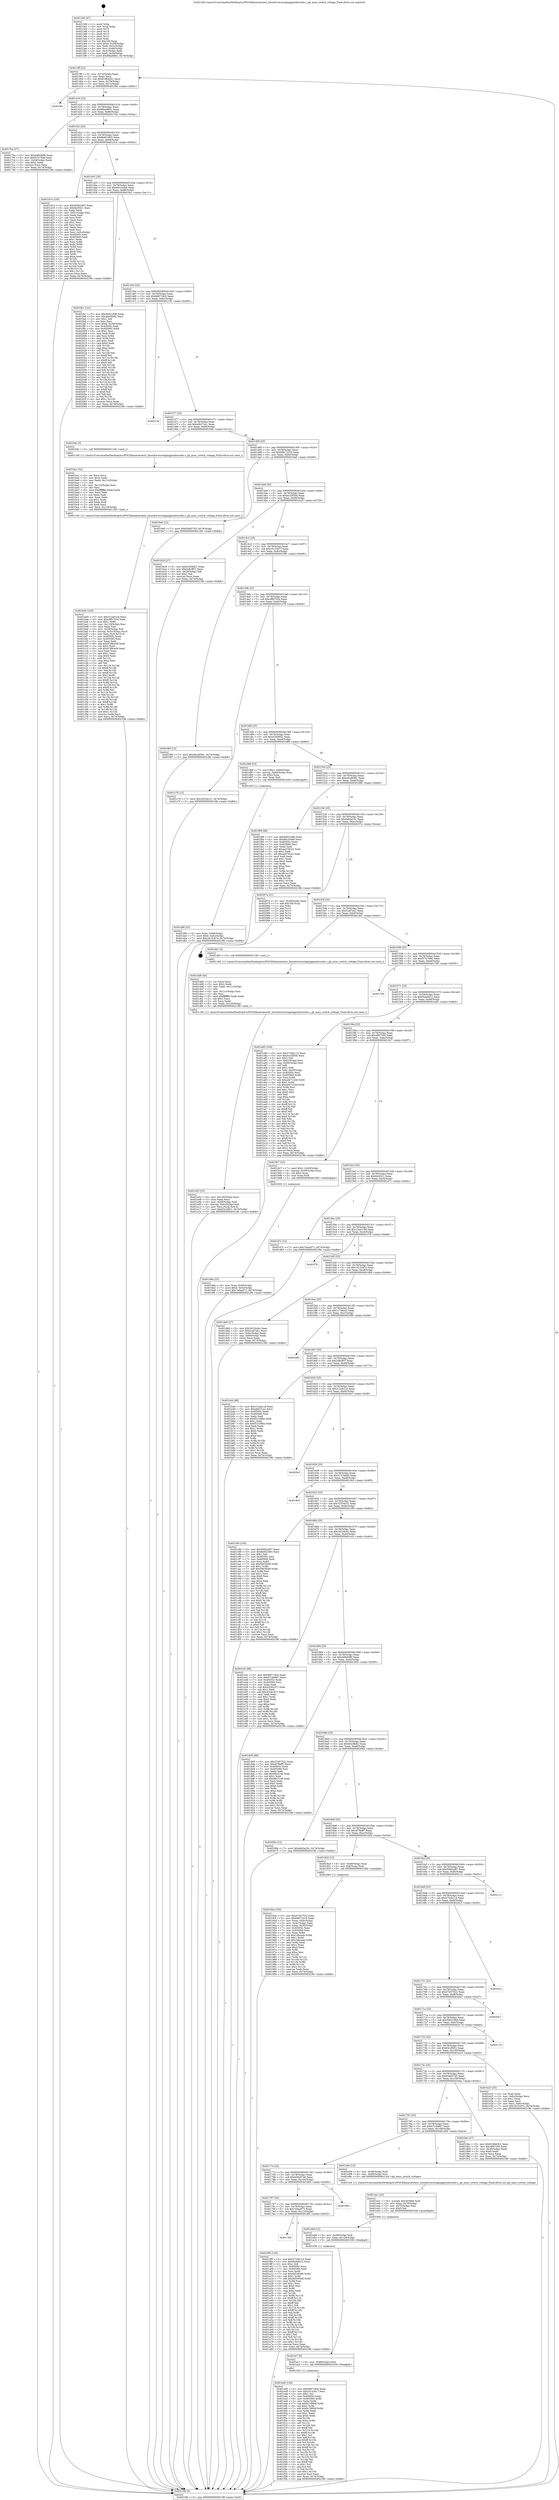 digraph "0x4013d0" {
  label = "0x4013d0 (/mnt/c/Users/mathe/Desktop/tcc/POCII/binaries/extr_linuxdriversstaginggreybussdio.c_gb_mmc_switch_voltage_Final-ollvm.out::main(0))"
  labelloc = "t"
  node[shape=record]

  Entry [label="",width=0.3,height=0.3,shape=circle,fillcolor=black,style=filled]
  "0x4013ff" [label="{
     0x4013ff [23]\l
     | [instrs]\l
     &nbsp;&nbsp;0x4013ff \<+3\>: mov -0x74(%rbp),%eax\l
     &nbsp;&nbsp;0x401402 \<+2\>: mov %eax,%ecx\l
     &nbsp;&nbsp;0x401404 \<+6\>: sub $0x8186d361,%ecx\l
     &nbsp;&nbsp;0x40140a \<+3\>: mov %eax,-0x78(%rbp)\l
     &nbsp;&nbsp;0x40140d \<+3\>: mov %ecx,-0x7c(%rbp)\l
     &nbsp;&nbsp;0x401410 \<+6\>: je 0000000000401f6c \<main+0xb9c\>\l
  }"]
  "0x401f6c" [label="{
     0x401f6c\l
  }", style=dashed]
  "0x401416" [label="{
     0x401416 [22]\l
     | [instrs]\l
     &nbsp;&nbsp;0x401416 \<+5\>: jmp 000000000040141b \<main+0x4b\>\l
     &nbsp;&nbsp;0x40141b \<+3\>: mov -0x78(%rbp),%eax\l
     &nbsp;&nbsp;0x40141e \<+5\>: sub $0x88aa9841,%eax\l
     &nbsp;&nbsp;0x401423 \<+3\>: mov %eax,-0x80(%rbp)\l
     &nbsp;&nbsp;0x401426 \<+6\>: je 00000000004017ba \<main+0x3ea\>\l
  }"]
  Exit [label="",width=0.3,height=0.3,shape=circle,fillcolor=black,style=filled,peripheries=2]
  "0x4017ba" [label="{
     0x4017ba [27]\l
     | [instrs]\l
     &nbsp;&nbsp;0x4017ba \<+5\>: mov $0x448e0dfb,%eax\l
     &nbsp;&nbsp;0x4017bf \<+5\>: mov $0xf37e7646,%ecx\l
     &nbsp;&nbsp;0x4017c4 \<+3\>: mov -0x34(%rbp),%edx\l
     &nbsp;&nbsp;0x4017c7 \<+3\>: cmp $0x2,%edx\l
     &nbsp;&nbsp;0x4017ca \<+3\>: cmovne %ecx,%eax\l
     &nbsp;&nbsp;0x4017cd \<+3\>: mov %eax,-0x74(%rbp)\l
     &nbsp;&nbsp;0x4017d0 \<+5\>: jmp 000000000040218b \<main+0xdbb\>\l
  }"]
  "0x40142c" [label="{
     0x40142c [25]\l
     | [instrs]\l
     &nbsp;&nbsp;0x40142c \<+5\>: jmp 0000000000401431 \<main+0x61\>\l
     &nbsp;&nbsp;0x401431 \<+3\>: mov -0x78(%rbp),%eax\l
     &nbsp;&nbsp;0x401434 \<+5\>: sub $0x8b651803,%eax\l
     &nbsp;&nbsp;0x401439 \<+6\>: mov %eax,-0x84(%rbp)\l
     &nbsp;&nbsp;0x40143f \<+6\>: je 0000000000401d14 \<main+0x944\>\l
  }"]
  "0x40218b" [label="{
     0x40218b [5]\l
     | [instrs]\l
     &nbsp;&nbsp;0x40218b \<+5\>: jmp 00000000004013ff \<main+0x2f\>\l
  }"]
  "0x4013d0" [label="{
     0x4013d0 [47]\l
     | [instrs]\l
     &nbsp;&nbsp;0x4013d0 \<+1\>: push %rbp\l
     &nbsp;&nbsp;0x4013d1 \<+3\>: mov %rsp,%rbp\l
     &nbsp;&nbsp;0x4013d4 \<+2\>: push %r15\l
     &nbsp;&nbsp;0x4013d6 \<+2\>: push %r14\l
     &nbsp;&nbsp;0x4013d8 \<+2\>: push %r13\l
     &nbsp;&nbsp;0x4013da \<+2\>: push %r12\l
     &nbsp;&nbsp;0x4013dc \<+1\>: push %rbx\l
     &nbsp;&nbsp;0x4013dd \<+7\>: sub $0x108,%rsp\l
     &nbsp;&nbsp;0x4013e4 \<+7\>: movl $0x0,-0x38(%rbp)\l
     &nbsp;&nbsp;0x4013eb \<+3\>: mov %edi,-0x3c(%rbp)\l
     &nbsp;&nbsp;0x4013ee \<+4\>: mov %rsi,-0x48(%rbp)\l
     &nbsp;&nbsp;0x4013f2 \<+3\>: mov -0x3c(%rbp),%edi\l
     &nbsp;&nbsp;0x4013f5 \<+3\>: mov %edi,-0x34(%rbp)\l
     &nbsp;&nbsp;0x4013f8 \<+7\>: movl $0x88aa9841,-0x74(%rbp)\l
  }"]
  "0x401ed0" [label="{
     0x401ed0 [144]\l
     | [instrs]\l
     &nbsp;&nbsp;0x401ed0 \<+5\>: mov $0x9d9718c0,%eax\l
     &nbsp;&nbsp;0x401ed5 \<+5\>: mov $0xc0133417,%esi\l
     &nbsp;&nbsp;0x401eda \<+2\>: mov $0x1,%cl\l
     &nbsp;&nbsp;0x401edc \<+7\>: mov 0x40505c,%edx\l
     &nbsp;&nbsp;0x401ee3 \<+8\>: mov 0x405060,%r8d\l
     &nbsp;&nbsp;0x401eeb \<+3\>: mov %edx,%r9d\l
     &nbsp;&nbsp;0x401eee \<+7\>: sub $0x6c78f64f,%r9d\l
     &nbsp;&nbsp;0x401ef5 \<+4\>: sub $0x1,%r9d\l
     &nbsp;&nbsp;0x401ef9 \<+7\>: add $0x6c78f64f,%r9d\l
     &nbsp;&nbsp;0x401f00 \<+4\>: imul %r9d,%edx\l
     &nbsp;&nbsp;0x401f04 \<+3\>: and $0x1,%edx\l
     &nbsp;&nbsp;0x401f07 \<+3\>: cmp $0x0,%edx\l
     &nbsp;&nbsp;0x401f0a \<+4\>: sete %r10b\l
     &nbsp;&nbsp;0x401f0e \<+4\>: cmp $0xa,%r8d\l
     &nbsp;&nbsp;0x401f12 \<+4\>: setl %r11b\l
     &nbsp;&nbsp;0x401f16 \<+3\>: mov %r10b,%bl\l
     &nbsp;&nbsp;0x401f19 \<+3\>: xor $0xff,%bl\l
     &nbsp;&nbsp;0x401f1c \<+3\>: mov %r11b,%r14b\l
     &nbsp;&nbsp;0x401f1f \<+4\>: xor $0xff,%r14b\l
     &nbsp;&nbsp;0x401f23 \<+3\>: xor $0x1,%cl\l
     &nbsp;&nbsp;0x401f26 \<+3\>: mov %bl,%r15b\l
     &nbsp;&nbsp;0x401f29 \<+4\>: and $0xff,%r15b\l
     &nbsp;&nbsp;0x401f2d \<+3\>: and %cl,%r10b\l
     &nbsp;&nbsp;0x401f30 \<+3\>: mov %r14b,%r12b\l
     &nbsp;&nbsp;0x401f33 \<+4\>: and $0xff,%r12b\l
     &nbsp;&nbsp;0x401f37 \<+3\>: and %cl,%r11b\l
     &nbsp;&nbsp;0x401f3a \<+3\>: or %r10b,%r15b\l
     &nbsp;&nbsp;0x401f3d \<+3\>: or %r11b,%r12b\l
     &nbsp;&nbsp;0x401f40 \<+3\>: xor %r12b,%r15b\l
     &nbsp;&nbsp;0x401f43 \<+3\>: or %r14b,%bl\l
     &nbsp;&nbsp;0x401f46 \<+3\>: xor $0xff,%bl\l
     &nbsp;&nbsp;0x401f49 \<+3\>: or $0x1,%cl\l
     &nbsp;&nbsp;0x401f4c \<+2\>: and %cl,%bl\l
     &nbsp;&nbsp;0x401f4e \<+3\>: or %bl,%r15b\l
     &nbsp;&nbsp;0x401f51 \<+4\>: test $0x1,%r15b\l
     &nbsp;&nbsp;0x401f55 \<+3\>: cmovne %esi,%eax\l
     &nbsp;&nbsp;0x401f58 \<+3\>: mov %eax,-0x74(%rbp)\l
     &nbsp;&nbsp;0x401f5b \<+5\>: jmp 000000000040218b \<main+0xdbb\>\l
  }"]
  "0x401d14" [label="{
     0x401d14 [104]\l
     | [instrs]\l
     &nbsp;&nbsp;0x401d14 \<+5\>: mov $0x500b2d97,%eax\l
     &nbsp;&nbsp;0x401d19 \<+5\>: mov $0xfdc9321,%ecx\l
     &nbsp;&nbsp;0x401d1e \<+2\>: xor %edx,%edx\l
     &nbsp;&nbsp;0x401d20 \<+3\>: mov -0x5c(%rbp),%esi\l
     &nbsp;&nbsp;0x401d23 \<+2\>: mov %edx,%edi\l
     &nbsp;&nbsp;0x401d25 \<+2\>: sub %esi,%edi\l
     &nbsp;&nbsp;0x401d27 \<+2\>: mov %edx,%esi\l
     &nbsp;&nbsp;0x401d29 \<+3\>: sub $0x1,%esi\l
     &nbsp;&nbsp;0x401d2c \<+2\>: add %esi,%edi\l
     &nbsp;&nbsp;0x401d2e \<+2\>: mov %edx,%esi\l
     &nbsp;&nbsp;0x401d30 \<+2\>: sub %edi,%esi\l
     &nbsp;&nbsp;0x401d32 \<+3\>: mov %esi,-0x5c(%rbp)\l
     &nbsp;&nbsp;0x401d35 \<+7\>: mov 0x40505c,%esi\l
     &nbsp;&nbsp;0x401d3c \<+7\>: mov 0x405060,%edi\l
     &nbsp;&nbsp;0x401d43 \<+3\>: sub $0x1,%edx\l
     &nbsp;&nbsp;0x401d46 \<+3\>: mov %esi,%r8d\l
     &nbsp;&nbsp;0x401d49 \<+3\>: add %edx,%r8d\l
     &nbsp;&nbsp;0x401d4c \<+4\>: imul %r8d,%esi\l
     &nbsp;&nbsp;0x401d50 \<+3\>: and $0x1,%esi\l
     &nbsp;&nbsp;0x401d53 \<+3\>: cmp $0x0,%esi\l
     &nbsp;&nbsp;0x401d56 \<+4\>: sete %r9b\l
     &nbsp;&nbsp;0x401d5a \<+3\>: cmp $0xa,%edi\l
     &nbsp;&nbsp;0x401d5d \<+4\>: setl %r10b\l
     &nbsp;&nbsp;0x401d61 \<+3\>: mov %r9b,%r11b\l
     &nbsp;&nbsp;0x401d64 \<+3\>: and %r10b,%r11b\l
     &nbsp;&nbsp;0x401d67 \<+3\>: xor %r10b,%r9b\l
     &nbsp;&nbsp;0x401d6a \<+3\>: or %r9b,%r11b\l
     &nbsp;&nbsp;0x401d6d \<+4\>: test $0x1,%r11b\l
     &nbsp;&nbsp;0x401d71 \<+3\>: cmovne %ecx,%eax\l
     &nbsp;&nbsp;0x401d74 \<+3\>: mov %eax,-0x74(%rbp)\l
     &nbsp;&nbsp;0x401d77 \<+5\>: jmp 000000000040218b \<main+0xdbb\>\l
  }"]
  "0x401445" [label="{
     0x401445 [25]\l
     | [instrs]\l
     &nbsp;&nbsp;0x401445 \<+5\>: jmp 000000000040144a \<main+0x7a\>\l
     &nbsp;&nbsp;0x40144a \<+3\>: mov -0x78(%rbp),%eax\l
     &nbsp;&nbsp;0x40144d \<+5\>: sub $0x90c164e6,%eax\l
     &nbsp;&nbsp;0x401452 \<+6\>: mov %eax,-0x88(%rbp)\l
     &nbsp;&nbsp;0x401458 \<+6\>: je 0000000000401fe1 \<main+0xc11\>\l
  }"]
  "0x401ec7" [label="{
     0x401ec7 [9]\l
     | [instrs]\l
     &nbsp;&nbsp;0x401ec7 \<+4\>: mov -0x68(%rbp),%rdi\l
     &nbsp;&nbsp;0x401ecb \<+5\>: call 0000000000401030 \<free@plt\>\l
     | [calls]\l
     &nbsp;&nbsp;0x401030 \{1\} (unknown)\l
  }"]
  "0x401fe1" [label="{
     0x401fe1 [141]\l
     | [instrs]\l
     &nbsp;&nbsp;0x401fe1 \<+5\>: mov $0x5b6218bb,%eax\l
     &nbsp;&nbsp;0x401fe6 \<+5\>: mov $0x46a3fb82,%ecx\l
     &nbsp;&nbsp;0x401feb \<+2\>: mov $0x1,%dl\l
     &nbsp;&nbsp;0x401fed \<+2\>: xor %esi,%esi\l
     &nbsp;&nbsp;0x401fef \<+7\>: movl $0x0,-0x38(%rbp)\l
     &nbsp;&nbsp;0x401ff6 \<+7\>: mov 0x40505c,%edi\l
     &nbsp;&nbsp;0x401ffd \<+8\>: mov 0x405060,%r8d\l
     &nbsp;&nbsp;0x402005 \<+3\>: sub $0x1,%esi\l
     &nbsp;&nbsp;0x402008 \<+3\>: mov %edi,%r9d\l
     &nbsp;&nbsp;0x40200b \<+3\>: add %esi,%r9d\l
     &nbsp;&nbsp;0x40200e \<+4\>: imul %r9d,%edi\l
     &nbsp;&nbsp;0x402012 \<+3\>: and $0x1,%edi\l
     &nbsp;&nbsp;0x402015 \<+3\>: cmp $0x0,%edi\l
     &nbsp;&nbsp;0x402018 \<+4\>: sete %r10b\l
     &nbsp;&nbsp;0x40201c \<+4\>: cmp $0xa,%r8d\l
     &nbsp;&nbsp;0x402020 \<+4\>: setl %r11b\l
     &nbsp;&nbsp;0x402024 \<+3\>: mov %r10b,%bl\l
     &nbsp;&nbsp;0x402027 \<+3\>: xor $0xff,%bl\l
     &nbsp;&nbsp;0x40202a \<+3\>: mov %r11b,%r14b\l
     &nbsp;&nbsp;0x40202d \<+4\>: xor $0xff,%r14b\l
     &nbsp;&nbsp;0x402031 \<+3\>: xor $0x0,%dl\l
     &nbsp;&nbsp;0x402034 \<+3\>: mov %bl,%r15b\l
     &nbsp;&nbsp;0x402037 \<+4\>: and $0x0,%r15b\l
     &nbsp;&nbsp;0x40203b \<+3\>: and %dl,%r10b\l
     &nbsp;&nbsp;0x40203e \<+3\>: mov %r14b,%r12b\l
     &nbsp;&nbsp;0x402041 \<+4\>: and $0x0,%r12b\l
     &nbsp;&nbsp;0x402045 \<+3\>: and %dl,%r11b\l
     &nbsp;&nbsp;0x402048 \<+3\>: or %r10b,%r15b\l
     &nbsp;&nbsp;0x40204b \<+3\>: or %r11b,%r12b\l
     &nbsp;&nbsp;0x40204e \<+3\>: xor %r12b,%r15b\l
     &nbsp;&nbsp;0x402051 \<+3\>: or %r14b,%bl\l
     &nbsp;&nbsp;0x402054 \<+3\>: xor $0xff,%bl\l
     &nbsp;&nbsp;0x402057 \<+3\>: or $0x0,%dl\l
     &nbsp;&nbsp;0x40205a \<+2\>: and %dl,%bl\l
     &nbsp;&nbsp;0x40205c \<+3\>: or %bl,%r15b\l
     &nbsp;&nbsp;0x40205f \<+4\>: test $0x1,%r15b\l
     &nbsp;&nbsp;0x402063 \<+3\>: cmovne %ecx,%eax\l
     &nbsp;&nbsp;0x402066 \<+3\>: mov %eax,-0x74(%rbp)\l
     &nbsp;&nbsp;0x402069 \<+5\>: jmp 000000000040218b \<main+0xdbb\>\l
  }"]
  "0x40145e" [label="{
     0x40145e [25]\l
     | [instrs]\l
     &nbsp;&nbsp;0x40145e \<+5\>: jmp 0000000000401463 \<main+0x93\>\l
     &nbsp;&nbsp;0x401463 \<+3\>: mov -0x78(%rbp),%eax\l
     &nbsp;&nbsp;0x401466 \<+5\>: sub $0x9d9718c0,%eax\l
     &nbsp;&nbsp;0x40146b \<+6\>: mov %eax,-0x8c(%rbp)\l
     &nbsp;&nbsp;0x401471 \<+6\>: je 0000000000402135 \<main+0xd65\>\l
  }"]
  "0x401eb8" [label="{
     0x401eb8 [15]\l
     | [instrs]\l
     &nbsp;&nbsp;0x401eb8 \<+4\>: mov -0x58(%rbp),%rdi\l
     &nbsp;&nbsp;0x401ebc \<+6\>: mov %eax,-0x124(%rbp)\l
     &nbsp;&nbsp;0x401ec2 \<+5\>: call 0000000000401030 \<free@plt\>\l
     | [calls]\l
     &nbsp;&nbsp;0x401030 \{1\} (unknown)\l
  }"]
  "0x402135" [label="{
     0x402135\l
  }", style=dashed]
  "0x401477" [label="{
     0x401477 [25]\l
     | [instrs]\l
     &nbsp;&nbsp;0x401477 \<+5\>: jmp 000000000040147c \<main+0xac\>\l
     &nbsp;&nbsp;0x40147c \<+3\>: mov -0x78(%rbp),%eax\l
     &nbsp;&nbsp;0x40147f \<+5\>: sub $0xa6b37ca1,%eax\l
     &nbsp;&nbsp;0x401484 \<+6\>: mov %eax,-0x90(%rbp)\l
     &nbsp;&nbsp;0x40148a \<+6\>: je 0000000000401b9c \<main+0x7cc\>\l
  }"]
  "0x401ea1" [label="{
     0x401ea1 [23]\l
     | [instrs]\l
     &nbsp;&nbsp;0x401ea1 \<+10\>: movabs $0x4030b6,%rdi\l
     &nbsp;&nbsp;0x401eab \<+3\>: mov %eax,-0x70(%rbp)\l
     &nbsp;&nbsp;0x401eae \<+3\>: mov -0x70(%rbp),%esi\l
     &nbsp;&nbsp;0x401eb1 \<+2\>: mov $0x0,%al\l
     &nbsp;&nbsp;0x401eb3 \<+5\>: call 0000000000401040 \<printf@plt\>\l
     | [calls]\l
     &nbsp;&nbsp;0x401040 \{1\} (unknown)\l
  }"]
  "0x401b9c" [label="{
     0x401b9c [5]\l
     | [instrs]\l
     &nbsp;&nbsp;0x401b9c \<+5\>: call 0000000000401160 \<next_i\>\l
     | [calls]\l
     &nbsp;&nbsp;0x401160 \{1\} (/mnt/c/Users/mathe/Desktop/tcc/POCII/binaries/extr_linuxdriversstaginggreybussdio.c_gb_mmc_switch_voltage_Final-ollvm.out::next_i)\l
  }"]
  "0x401490" [label="{
     0x401490 [25]\l
     | [instrs]\l
     &nbsp;&nbsp;0x401490 \<+5\>: jmp 0000000000401495 \<main+0xc5\>\l
     &nbsp;&nbsp;0x401495 \<+3\>: mov -0x78(%rbp),%eax\l
     &nbsp;&nbsp;0x401498 \<+5\>: sub $0xb8b72219,%eax\l
     &nbsp;&nbsp;0x40149d \<+6\>: mov %eax,-0x94(%rbp)\l
     &nbsp;&nbsp;0x4014a3 \<+6\>: je 00000000004019a0 \<main+0x5d0\>\l
  }"]
  "0x401e02" [label="{
     0x401e02 [33]\l
     | [instrs]\l
     &nbsp;&nbsp;0x401e02 \<+6\>: mov -0x120(%rbp),%ecx\l
     &nbsp;&nbsp;0x401e08 \<+3\>: imul %eax,%ecx\l
     &nbsp;&nbsp;0x401e0b \<+4\>: mov -0x68(%rbp),%rdi\l
     &nbsp;&nbsp;0x401e0f \<+4\>: movslq -0x6c(%rbp),%r8\l
     &nbsp;&nbsp;0x401e13 \<+4\>: mov %ecx,(%rdi,%r8,4)\l
     &nbsp;&nbsp;0x401e17 \<+7\>: movl $0x63c2fd51,-0x74(%rbp)\l
     &nbsp;&nbsp;0x401e1e \<+5\>: jmp 000000000040218b \<main+0xdbb\>\l
  }"]
  "0x4019a0" [label="{
     0x4019a0 [12]\l
     | [instrs]\l
     &nbsp;&nbsp;0x4019a0 \<+7\>: movl $0x65a657d3,-0x74(%rbp)\l
     &nbsp;&nbsp;0x4019a7 \<+5\>: jmp 000000000040218b \<main+0xdbb\>\l
  }"]
  "0x4014a9" [label="{
     0x4014a9 [25]\l
     | [instrs]\l
     &nbsp;&nbsp;0x4014a9 \<+5\>: jmp 00000000004014ae \<main+0xde\>\l
     &nbsp;&nbsp;0x4014ae \<+3\>: mov -0x78(%rbp),%eax\l
     &nbsp;&nbsp;0x4014b1 \<+5\>: sub $0xbc23f5d4,%eax\l
     &nbsp;&nbsp;0x4014b6 \<+6\>: mov %eax,-0x98(%rbp)\l
     &nbsp;&nbsp;0x4014bc \<+6\>: je 0000000000401b29 \<main+0x759\>\l
  }"]
  "0x401dd6" [label="{
     0x401dd6 [44]\l
     | [instrs]\l
     &nbsp;&nbsp;0x401dd6 \<+2\>: xor %ecx,%ecx\l
     &nbsp;&nbsp;0x401dd8 \<+5\>: mov $0x2,%edx\l
     &nbsp;&nbsp;0x401ddd \<+6\>: mov %edx,-0x11c(%rbp)\l
     &nbsp;&nbsp;0x401de3 \<+1\>: cltd\l
     &nbsp;&nbsp;0x401de4 \<+6\>: mov -0x11c(%rbp),%esi\l
     &nbsp;&nbsp;0x401dea \<+2\>: idiv %esi\l
     &nbsp;&nbsp;0x401dec \<+6\>: imul $0xfffffffe,%edx,%edx\l
     &nbsp;&nbsp;0x401df2 \<+3\>: sub $0x1,%ecx\l
     &nbsp;&nbsp;0x401df5 \<+2\>: sub %ecx,%edx\l
     &nbsp;&nbsp;0x401df7 \<+6\>: mov %edx,-0x120(%rbp)\l
     &nbsp;&nbsp;0x401dfd \<+5\>: call 0000000000401160 \<next_i\>\l
     | [calls]\l
     &nbsp;&nbsp;0x401160 \{1\} (/mnt/c/Users/mathe/Desktop/tcc/POCII/binaries/extr_linuxdriversstaginggreybussdio.c_gb_mmc_switch_voltage_Final-ollvm.out::next_i)\l
  }"]
  "0x401b29" [label="{
     0x401b29 [27]\l
     | [instrs]\l
     &nbsp;&nbsp;0x401b29 \<+5\>: mov $0xd1826f21,%eax\l
     &nbsp;&nbsp;0x401b2e \<+5\>: mov $0x2e8cff37,%ecx\l
     &nbsp;&nbsp;0x401b33 \<+3\>: mov -0x29(%rbp),%dl\l
     &nbsp;&nbsp;0x401b36 \<+3\>: test $0x1,%dl\l
     &nbsp;&nbsp;0x401b39 \<+3\>: cmovne %ecx,%eax\l
     &nbsp;&nbsp;0x401b3c \<+3\>: mov %eax,-0x74(%rbp)\l
     &nbsp;&nbsp;0x401b3f \<+5\>: jmp 000000000040218b \<main+0xdbb\>\l
  }"]
  "0x4014c2" [label="{
     0x4014c2 [25]\l
     | [instrs]\l
     &nbsp;&nbsp;0x4014c2 \<+5\>: jmp 00000000004014c7 \<main+0xf7\>\l
     &nbsp;&nbsp;0x4014c7 \<+3\>: mov -0x78(%rbp),%eax\l
     &nbsp;&nbsp;0x4014ca \<+5\>: sub $0xc0133417,%eax\l
     &nbsp;&nbsp;0x4014cf \<+6\>: mov %eax,-0x9c(%rbp)\l
     &nbsp;&nbsp;0x4014d5 \<+6\>: je 0000000000401f60 \<main+0xb90\>\l
  }"]
  "0x401d9f" [label="{
     0x401d9f [23]\l
     | [instrs]\l
     &nbsp;&nbsp;0x401d9f \<+4\>: mov %rax,-0x68(%rbp)\l
     &nbsp;&nbsp;0x401da3 \<+7\>: movl $0x0,-0x6c(%rbp)\l
     &nbsp;&nbsp;0x401daa \<+7\>: movl $0x1815c97e,-0x74(%rbp)\l
     &nbsp;&nbsp;0x401db1 \<+5\>: jmp 000000000040218b \<main+0xdbb\>\l
  }"]
  "0x401f60" [label="{
     0x401f60 [12]\l
     | [instrs]\l
     &nbsp;&nbsp;0x401f60 \<+7\>: movl $0xd5cdd361,-0x74(%rbp)\l
     &nbsp;&nbsp;0x401f67 \<+5\>: jmp 000000000040218b \<main+0xdbb\>\l
  }"]
  "0x4014db" [label="{
     0x4014db [25]\l
     | [instrs]\l
     &nbsp;&nbsp;0x4014db \<+5\>: jmp 00000000004014e0 \<main+0x110\>\l
     &nbsp;&nbsp;0x4014e0 \<+3\>: mov -0x78(%rbp),%eax\l
     &nbsp;&nbsp;0x4014e3 \<+5\>: sub $0xcf8b7034,%eax\l
     &nbsp;&nbsp;0x4014e8 \<+6\>: mov %eax,-0xa0(%rbp)\l
     &nbsp;&nbsp;0x4014ee \<+6\>: je 0000000000401c78 \<main+0x8a8\>\l
  }"]
  "0x401bd5" [label="{
     0x401bd5 [163]\l
     | [instrs]\l
     &nbsp;&nbsp;0x401bd5 \<+5\>: mov $0x312ab1cd,%ecx\l
     &nbsp;&nbsp;0x401bda \<+5\>: mov $0xcf8b7034,%edx\l
     &nbsp;&nbsp;0x401bdf \<+3\>: mov $0x1,%r8b\l
     &nbsp;&nbsp;0x401be2 \<+6\>: mov -0x118(%rbp),%esi\l
     &nbsp;&nbsp;0x401be8 \<+3\>: imul %eax,%esi\l
     &nbsp;&nbsp;0x401beb \<+4\>: mov -0x58(%rbp),%r9\l
     &nbsp;&nbsp;0x401bef \<+4\>: movslq -0x5c(%rbp),%r10\l
     &nbsp;&nbsp;0x401bf3 \<+4\>: mov %esi,(%r9,%r10,4)\l
     &nbsp;&nbsp;0x401bf7 \<+7\>: mov 0x40505c,%eax\l
     &nbsp;&nbsp;0x401bfe \<+7\>: mov 0x405060,%esi\l
     &nbsp;&nbsp;0x401c05 \<+2\>: mov %eax,%edi\l
     &nbsp;&nbsp;0x401c07 \<+6\>: add $0x47d8ce59,%edi\l
     &nbsp;&nbsp;0x401c0d \<+3\>: sub $0x1,%edi\l
     &nbsp;&nbsp;0x401c10 \<+6\>: sub $0x47d8ce59,%edi\l
     &nbsp;&nbsp;0x401c16 \<+3\>: imul %edi,%eax\l
     &nbsp;&nbsp;0x401c19 \<+3\>: and $0x1,%eax\l
     &nbsp;&nbsp;0x401c1c \<+3\>: cmp $0x0,%eax\l
     &nbsp;&nbsp;0x401c1f \<+4\>: sete %r11b\l
     &nbsp;&nbsp;0x401c23 \<+3\>: cmp $0xa,%esi\l
     &nbsp;&nbsp;0x401c26 \<+3\>: setl %bl\l
     &nbsp;&nbsp;0x401c29 \<+3\>: mov %r11b,%r14b\l
     &nbsp;&nbsp;0x401c2c \<+4\>: xor $0xff,%r14b\l
     &nbsp;&nbsp;0x401c30 \<+3\>: mov %bl,%r15b\l
     &nbsp;&nbsp;0x401c33 \<+4\>: xor $0xff,%r15b\l
     &nbsp;&nbsp;0x401c37 \<+4\>: xor $0x1,%r8b\l
     &nbsp;&nbsp;0x401c3b \<+3\>: mov %r14b,%r12b\l
     &nbsp;&nbsp;0x401c3e \<+4\>: and $0xff,%r12b\l
     &nbsp;&nbsp;0x401c42 \<+3\>: and %r8b,%r11b\l
     &nbsp;&nbsp;0x401c45 \<+3\>: mov %r15b,%r13b\l
     &nbsp;&nbsp;0x401c48 \<+4\>: and $0xff,%r13b\l
     &nbsp;&nbsp;0x401c4c \<+3\>: and %r8b,%bl\l
     &nbsp;&nbsp;0x401c4f \<+3\>: or %r11b,%r12b\l
     &nbsp;&nbsp;0x401c52 \<+3\>: or %bl,%r13b\l
     &nbsp;&nbsp;0x401c55 \<+3\>: xor %r13b,%r12b\l
     &nbsp;&nbsp;0x401c58 \<+3\>: or %r15b,%r14b\l
     &nbsp;&nbsp;0x401c5b \<+4\>: xor $0xff,%r14b\l
     &nbsp;&nbsp;0x401c5f \<+4\>: or $0x1,%r8b\l
     &nbsp;&nbsp;0x401c63 \<+3\>: and %r8b,%r14b\l
     &nbsp;&nbsp;0x401c66 \<+3\>: or %r14b,%r12b\l
     &nbsp;&nbsp;0x401c69 \<+4\>: test $0x1,%r12b\l
     &nbsp;&nbsp;0x401c6d \<+3\>: cmovne %edx,%ecx\l
     &nbsp;&nbsp;0x401c70 \<+3\>: mov %ecx,-0x74(%rbp)\l
     &nbsp;&nbsp;0x401c73 \<+5\>: jmp 000000000040218b \<main+0xdbb\>\l
  }"]
  "0x401c78" [label="{
     0x401c78 [12]\l
     | [instrs]\l
     &nbsp;&nbsp;0x401c78 \<+7\>: movl $0x32554c31,-0x74(%rbp)\l
     &nbsp;&nbsp;0x401c7f \<+5\>: jmp 000000000040218b \<main+0xdbb\>\l
  }"]
  "0x4014f4" [label="{
     0x4014f4 [25]\l
     | [instrs]\l
     &nbsp;&nbsp;0x4014f4 \<+5\>: jmp 00000000004014f9 \<main+0x129\>\l
     &nbsp;&nbsp;0x4014f9 \<+3\>: mov -0x78(%rbp),%eax\l
     &nbsp;&nbsp;0x4014fc \<+5\>: sub $0xd1826f21,%eax\l
     &nbsp;&nbsp;0x401501 \<+6\>: mov %eax,-0xa4(%rbp)\l
     &nbsp;&nbsp;0x401507 \<+6\>: je 0000000000401d88 \<main+0x9b8\>\l
  }"]
  "0x401ba1" [label="{
     0x401ba1 [52]\l
     | [instrs]\l
     &nbsp;&nbsp;0x401ba1 \<+2\>: xor %ecx,%ecx\l
     &nbsp;&nbsp;0x401ba3 \<+5\>: mov $0x2,%edx\l
     &nbsp;&nbsp;0x401ba8 \<+6\>: mov %edx,-0x114(%rbp)\l
     &nbsp;&nbsp;0x401bae \<+1\>: cltd\l
     &nbsp;&nbsp;0x401baf \<+6\>: mov -0x114(%rbp),%esi\l
     &nbsp;&nbsp;0x401bb5 \<+2\>: idiv %esi\l
     &nbsp;&nbsp;0x401bb7 \<+6\>: imul $0xfffffffe,%edx,%edx\l
     &nbsp;&nbsp;0x401bbd \<+2\>: mov %ecx,%edi\l
     &nbsp;&nbsp;0x401bbf \<+2\>: sub %edx,%edi\l
     &nbsp;&nbsp;0x401bc1 \<+2\>: mov %ecx,%edx\l
     &nbsp;&nbsp;0x401bc3 \<+3\>: sub $0x1,%edx\l
     &nbsp;&nbsp;0x401bc6 \<+2\>: add %edx,%edi\l
     &nbsp;&nbsp;0x401bc8 \<+2\>: sub %edi,%ecx\l
     &nbsp;&nbsp;0x401bca \<+6\>: mov %ecx,-0x118(%rbp)\l
     &nbsp;&nbsp;0x401bd0 \<+5\>: call 0000000000401160 \<next_i\>\l
     | [calls]\l
     &nbsp;&nbsp;0x401160 \{1\} (/mnt/c/Users/mathe/Desktop/tcc/POCII/binaries/extr_linuxdriversstaginggreybussdio.c_gb_mmc_switch_voltage_Final-ollvm.out::next_i)\l
  }"]
  "0x401d88" [label="{
     0x401d88 [23]\l
     | [instrs]\l
     &nbsp;&nbsp;0x401d88 \<+7\>: movl $0x1,-0x60(%rbp)\l
     &nbsp;&nbsp;0x401d8f \<+4\>: movslq -0x60(%rbp),%rax\l
     &nbsp;&nbsp;0x401d93 \<+4\>: shl $0x2,%rax\l
     &nbsp;&nbsp;0x401d97 \<+3\>: mov %rax,%rdi\l
     &nbsp;&nbsp;0x401d9a \<+5\>: call 0000000000401050 \<malloc@plt\>\l
     | [calls]\l
     &nbsp;&nbsp;0x401050 \{1\} (unknown)\l
  }"]
  "0x40150d" [label="{
     0x40150d [25]\l
     | [instrs]\l
     &nbsp;&nbsp;0x40150d \<+5\>: jmp 0000000000401512 \<main+0x142\>\l
     &nbsp;&nbsp;0x401512 \<+3\>: mov -0x78(%rbp),%eax\l
     &nbsp;&nbsp;0x401515 \<+5\>: sub $0xd5cdd361,%eax\l
     &nbsp;&nbsp;0x40151a \<+6\>: mov %eax,-0xa8(%rbp)\l
     &nbsp;&nbsp;0x401520 \<+6\>: je 0000000000401f89 \<main+0xbb9\>\l
  }"]
  "0x4017b0" [label="{
     0x4017b0\l
  }", style=dashed]
  "0x401f89" [label="{
     0x401f89 [88]\l
     | [instrs]\l
     &nbsp;&nbsp;0x401f89 \<+5\>: mov $0x5b6218bb,%eax\l
     &nbsp;&nbsp;0x401f8e \<+5\>: mov $0x90c164e6,%ecx\l
     &nbsp;&nbsp;0x401f93 \<+7\>: mov 0x40505c,%edx\l
     &nbsp;&nbsp;0x401f9a \<+7\>: mov 0x405060,%esi\l
     &nbsp;&nbsp;0x401fa1 \<+2\>: mov %edx,%edi\l
     &nbsp;&nbsp;0x401fa3 \<+6\>: add $0xaa579c22,%edi\l
     &nbsp;&nbsp;0x401fa9 \<+3\>: sub $0x1,%edi\l
     &nbsp;&nbsp;0x401fac \<+6\>: sub $0xaa579c22,%edi\l
     &nbsp;&nbsp;0x401fb2 \<+3\>: imul %edi,%edx\l
     &nbsp;&nbsp;0x401fb5 \<+3\>: and $0x1,%edx\l
     &nbsp;&nbsp;0x401fb8 \<+3\>: cmp $0x0,%edx\l
     &nbsp;&nbsp;0x401fbb \<+4\>: sete %r8b\l
     &nbsp;&nbsp;0x401fbf \<+3\>: cmp $0xa,%esi\l
     &nbsp;&nbsp;0x401fc2 \<+4\>: setl %r9b\l
     &nbsp;&nbsp;0x401fc6 \<+3\>: mov %r8b,%r10b\l
     &nbsp;&nbsp;0x401fc9 \<+3\>: and %r9b,%r10b\l
     &nbsp;&nbsp;0x401fcc \<+3\>: xor %r9b,%r8b\l
     &nbsp;&nbsp;0x401fcf \<+3\>: or %r8b,%r10b\l
     &nbsp;&nbsp;0x401fd2 \<+4\>: test $0x1,%r10b\l
     &nbsp;&nbsp;0x401fd6 \<+3\>: cmovne %ecx,%eax\l
     &nbsp;&nbsp;0x401fd9 \<+3\>: mov %eax,-0x74(%rbp)\l
     &nbsp;&nbsp;0x401fdc \<+5\>: jmp 000000000040218b \<main+0xdbb\>\l
  }"]
  "0x401526" [label="{
     0x401526 [25]\l
     | [instrs]\l
     &nbsp;&nbsp;0x401526 \<+5\>: jmp 000000000040152b \<main+0x15b\>\l
     &nbsp;&nbsp;0x40152b \<+3\>: mov -0x78(%rbp),%eax\l
     &nbsp;&nbsp;0x40152e \<+5\>: sub $0xde62a25c,%eax\l
     &nbsp;&nbsp;0x401533 \<+6\>: mov %eax,-0xac(%rbp)\l
     &nbsp;&nbsp;0x401539 \<+6\>: je 000000000040207a \<main+0xcaa\>\l
  }"]
  "0x4019f5" [label="{
     0x4019f5 [144]\l
     | [instrs]\l
     &nbsp;&nbsp;0x4019f5 \<+5\>: mov $0x5733b114,%eax\l
     &nbsp;&nbsp;0x4019fa \<+5\>: mov $0xf5ebdd12,%ecx\l
     &nbsp;&nbsp;0x4019ff \<+2\>: mov $0x1,%dl\l
     &nbsp;&nbsp;0x401a01 \<+7\>: mov 0x40505c,%esi\l
     &nbsp;&nbsp;0x401a08 \<+7\>: mov 0x405060,%edi\l
     &nbsp;&nbsp;0x401a0f \<+3\>: mov %esi,%r8d\l
     &nbsp;&nbsp;0x401a12 \<+7\>: sub $0xdd5c60d6,%r8d\l
     &nbsp;&nbsp;0x401a19 \<+4\>: sub $0x1,%r8d\l
     &nbsp;&nbsp;0x401a1d \<+7\>: add $0xdd5c60d6,%r8d\l
     &nbsp;&nbsp;0x401a24 \<+4\>: imul %r8d,%esi\l
     &nbsp;&nbsp;0x401a28 \<+3\>: and $0x1,%esi\l
     &nbsp;&nbsp;0x401a2b \<+3\>: cmp $0x0,%esi\l
     &nbsp;&nbsp;0x401a2e \<+4\>: sete %r9b\l
     &nbsp;&nbsp;0x401a32 \<+3\>: cmp $0xa,%edi\l
     &nbsp;&nbsp;0x401a35 \<+4\>: setl %r10b\l
     &nbsp;&nbsp;0x401a39 \<+3\>: mov %r9b,%r11b\l
     &nbsp;&nbsp;0x401a3c \<+4\>: xor $0xff,%r11b\l
     &nbsp;&nbsp;0x401a40 \<+3\>: mov %r10b,%bl\l
     &nbsp;&nbsp;0x401a43 \<+3\>: xor $0xff,%bl\l
     &nbsp;&nbsp;0x401a46 \<+3\>: xor $0x1,%dl\l
     &nbsp;&nbsp;0x401a49 \<+3\>: mov %r11b,%r14b\l
     &nbsp;&nbsp;0x401a4c \<+4\>: and $0xff,%r14b\l
     &nbsp;&nbsp;0x401a50 \<+3\>: and %dl,%r9b\l
     &nbsp;&nbsp;0x401a53 \<+3\>: mov %bl,%r15b\l
     &nbsp;&nbsp;0x401a56 \<+4\>: and $0xff,%r15b\l
     &nbsp;&nbsp;0x401a5a \<+3\>: and %dl,%r10b\l
     &nbsp;&nbsp;0x401a5d \<+3\>: or %r9b,%r14b\l
     &nbsp;&nbsp;0x401a60 \<+3\>: or %r10b,%r15b\l
     &nbsp;&nbsp;0x401a63 \<+3\>: xor %r15b,%r14b\l
     &nbsp;&nbsp;0x401a66 \<+3\>: or %bl,%r11b\l
     &nbsp;&nbsp;0x401a69 \<+4\>: xor $0xff,%r11b\l
     &nbsp;&nbsp;0x401a6d \<+3\>: or $0x1,%dl\l
     &nbsp;&nbsp;0x401a70 \<+3\>: and %dl,%r11b\l
     &nbsp;&nbsp;0x401a73 \<+3\>: or %r11b,%r14b\l
     &nbsp;&nbsp;0x401a76 \<+4\>: test $0x1,%r14b\l
     &nbsp;&nbsp;0x401a7a \<+3\>: cmovne %ecx,%eax\l
     &nbsp;&nbsp;0x401a7d \<+3\>: mov %eax,-0x74(%rbp)\l
     &nbsp;&nbsp;0x401a80 \<+5\>: jmp 000000000040218b \<main+0xdbb\>\l
  }"]
  "0x40207a" [label="{
     0x40207a [21]\l
     | [instrs]\l
     &nbsp;&nbsp;0x40207a \<+3\>: mov -0x38(%rbp),%eax\l
     &nbsp;&nbsp;0x40207d \<+7\>: add $0x108,%rsp\l
     &nbsp;&nbsp;0x402084 \<+1\>: pop %rbx\l
     &nbsp;&nbsp;0x402085 \<+2\>: pop %r12\l
     &nbsp;&nbsp;0x402087 \<+2\>: pop %r13\l
     &nbsp;&nbsp;0x402089 \<+2\>: pop %r14\l
     &nbsp;&nbsp;0x40208b \<+2\>: pop %r15\l
     &nbsp;&nbsp;0x40208d \<+1\>: pop %rbp\l
     &nbsp;&nbsp;0x40208e \<+1\>: ret\l
  }"]
  "0x40153f" [label="{
     0x40153f [25]\l
     | [instrs]\l
     &nbsp;&nbsp;0x40153f \<+5\>: jmp 0000000000401544 \<main+0x174\>\l
     &nbsp;&nbsp;0x401544 \<+3\>: mov -0x78(%rbp),%eax\l
     &nbsp;&nbsp;0x401547 \<+5\>: sub $0xf1ad7eb1,%eax\l
     &nbsp;&nbsp;0x40154c \<+6\>: mov %eax,-0xb0(%rbp)\l
     &nbsp;&nbsp;0x401552 \<+6\>: je 0000000000401dd1 \<main+0xa01\>\l
  }"]
  "0x401797" [label="{
     0x401797 [25]\l
     | [instrs]\l
     &nbsp;&nbsp;0x401797 \<+5\>: jmp 000000000040179c \<main+0x3cc\>\l
     &nbsp;&nbsp;0x40179c \<+3\>: mov -0x78(%rbp),%eax\l
     &nbsp;&nbsp;0x40179f \<+5\>: sub $0x7e0ae071,%eax\l
     &nbsp;&nbsp;0x4017a4 \<+6\>: mov %eax,-0x110(%rbp)\l
     &nbsp;&nbsp;0x4017aa \<+6\>: je 00000000004019f5 \<main+0x625\>\l
  }"]
  "0x401dd1" [label="{
     0x401dd1 [5]\l
     | [instrs]\l
     &nbsp;&nbsp;0x401dd1 \<+5\>: call 0000000000401160 \<next_i\>\l
     | [calls]\l
     &nbsp;&nbsp;0x401160 \{1\} (/mnt/c/Users/mathe/Desktop/tcc/POCII/binaries/extr_linuxdriversstaginggreybussdio.c_gb_mmc_switch_voltage_Final-ollvm.out::next_i)\l
  }"]
  "0x401558" [label="{
     0x401558 [25]\l
     | [instrs]\l
     &nbsp;&nbsp;0x401558 \<+5\>: jmp 000000000040155d \<main+0x18d\>\l
     &nbsp;&nbsp;0x40155d \<+3\>: mov -0x78(%rbp),%eax\l
     &nbsp;&nbsp;0x401560 \<+5\>: sub $0xf37e7646,%eax\l
     &nbsp;&nbsp;0x401565 \<+6\>: mov %eax,-0xb4(%rbp)\l
     &nbsp;&nbsp;0x40156b \<+6\>: je 00000000004017d5 \<main+0x405\>\l
  }"]
  "0x401865" [label="{
     0x401865\l
  }", style=dashed]
  "0x4017d5" [label="{
     0x4017d5\l
  }", style=dashed]
  "0x401571" [label="{
     0x401571 [25]\l
     | [instrs]\l
     &nbsp;&nbsp;0x401571 \<+5\>: jmp 0000000000401576 \<main+0x1a6\>\l
     &nbsp;&nbsp;0x401576 \<+3\>: mov -0x78(%rbp),%eax\l
     &nbsp;&nbsp;0x401579 \<+5\>: sub $0xf5ebdd12,%eax\l
     &nbsp;&nbsp;0x40157e \<+6\>: mov %eax,-0xb8(%rbp)\l
     &nbsp;&nbsp;0x401584 \<+6\>: je 0000000000401a85 \<main+0x6b5\>\l
  }"]
  "0x40177e" [label="{
     0x40177e [25]\l
     | [instrs]\l
     &nbsp;&nbsp;0x40177e \<+5\>: jmp 0000000000401783 \<main+0x3b3\>\l
     &nbsp;&nbsp;0x401783 \<+3\>: mov -0x78(%rbp),%eax\l
     &nbsp;&nbsp;0x401786 \<+5\>: sub $0x6d8267e6,%eax\l
     &nbsp;&nbsp;0x40178b \<+6\>: mov %eax,-0x10c(%rbp)\l
     &nbsp;&nbsp;0x401791 \<+6\>: je 0000000000401865 \<main+0x495\>\l
  }"]
  "0x401a85" [label="{
     0x401a85 [164]\l
     | [instrs]\l
     &nbsp;&nbsp;0x401a85 \<+5\>: mov $0x5733b114,%eax\l
     &nbsp;&nbsp;0x401a8a \<+5\>: mov $0xbc23f5d4,%ecx\l
     &nbsp;&nbsp;0x401a8f \<+2\>: mov $0x1,%dl\l
     &nbsp;&nbsp;0x401a91 \<+3\>: mov -0x5c(%rbp),%esi\l
     &nbsp;&nbsp;0x401a94 \<+3\>: cmp -0x50(%rbp),%esi\l
     &nbsp;&nbsp;0x401a97 \<+4\>: setl %dil\l
     &nbsp;&nbsp;0x401a9b \<+4\>: and $0x1,%dil\l
     &nbsp;&nbsp;0x401a9f \<+4\>: mov %dil,-0x29(%rbp)\l
     &nbsp;&nbsp;0x401aa3 \<+7\>: mov 0x40505c,%esi\l
     &nbsp;&nbsp;0x401aaa \<+8\>: mov 0x405060,%r8d\l
     &nbsp;&nbsp;0x401ab2 \<+3\>: mov %esi,%r9d\l
     &nbsp;&nbsp;0x401ab5 \<+7\>: add $0xa0e712dd,%r9d\l
     &nbsp;&nbsp;0x401abc \<+4\>: sub $0x1,%r9d\l
     &nbsp;&nbsp;0x401ac0 \<+7\>: sub $0xa0e712dd,%r9d\l
     &nbsp;&nbsp;0x401ac7 \<+4\>: imul %r9d,%esi\l
     &nbsp;&nbsp;0x401acb \<+3\>: and $0x1,%esi\l
     &nbsp;&nbsp;0x401ace \<+3\>: cmp $0x0,%esi\l
     &nbsp;&nbsp;0x401ad1 \<+4\>: sete %dil\l
     &nbsp;&nbsp;0x401ad5 \<+4\>: cmp $0xa,%r8d\l
     &nbsp;&nbsp;0x401ad9 \<+4\>: setl %r10b\l
     &nbsp;&nbsp;0x401add \<+3\>: mov %dil,%r11b\l
     &nbsp;&nbsp;0x401ae0 \<+4\>: xor $0xff,%r11b\l
     &nbsp;&nbsp;0x401ae4 \<+3\>: mov %r10b,%bl\l
     &nbsp;&nbsp;0x401ae7 \<+3\>: xor $0xff,%bl\l
     &nbsp;&nbsp;0x401aea \<+3\>: xor $0x0,%dl\l
     &nbsp;&nbsp;0x401aed \<+3\>: mov %r11b,%r14b\l
     &nbsp;&nbsp;0x401af0 \<+4\>: and $0x0,%r14b\l
     &nbsp;&nbsp;0x401af4 \<+3\>: and %dl,%dil\l
     &nbsp;&nbsp;0x401af7 \<+3\>: mov %bl,%r15b\l
     &nbsp;&nbsp;0x401afa \<+4\>: and $0x0,%r15b\l
     &nbsp;&nbsp;0x401afe \<+3\>: and %dl,%r10b\l
     &nbsp;&nbsp;0x401b01 \<+3\>: or %dil,%r14b\l
     &nbsp;&nbsp;0x401b04 \<+3\>: or %r10b,%r15b\l
     &nbsp;&nbsp;0x401b07 \<+3\>: xor %r15b,%r14b\l
     &nbsp;&nbsp;0x401b0a \<+3\>: or %bl,%r11b\l
     &nbsp;&nbsp;0x401b0d \<+4\>: xor $0xff,%r11b\l
     &nbsp;&nbsp;0x401b11 \<+3\>: or $0x0,%dl\l
     &nbsp;&nbsp;0x401b14 \<+3\>: and %dl,%r11b\l
     &nbsp;&nbsp;0x401b17 \<+3\>: or %r11b,%r14b\l
     &nbsp;&nbsp;0x401b1a \<+4\>: test $0x1,%r14b\l
     &nbsp;&nbsp;0x401b1e \<+3\>: cmovne %ecx,%eax\l
     &nbsp;&nbsp;0x401b21 \<+3\>: mov %eax,-0x74(%rbp)\l
     &nbsp;&nbsp;0x401b24 \<+5\>: jmp 000000000040218b \<main+0xdbb\>\l
  }"]
  "0x40158a" [label="{
     0x40158a [25]\l
     | [instrs]\l
     &nbsp;&nbsp;0x40158a \<+5\>: jmp 000000000040158f \<main+0x1bf\>\l
     &nbsp;&nbsp;0x40158f \<+3\>: mov -0x78(%rbp),%eax\l
     &nbsp;&nbsp;0x401592 \<+5\>: sub $0x4887305,%eax\l
     &nbsp;&nbsp;0x401597 \<+6\>: mov %eax,-0xbc(%rbp)\l
     &nbsp;&nbsp;0x40159d \<+6\>: je 00000000004019c7 \<main+0x5f7\>\l
  }"]
  "0x401e94" [label="{
     0x401e94 [13]\l
     | [instrs]\l
     &nbsp;&nbsp;0x401e94 \<+4\>: mov -0x58(%rbp),%rdi\l
     &nbsp;&nbsp;0x401e98 \<+4\>: mov -0x68(%rbp),%rsi\l
     &nbsp;&nbsp;0x401e9c \<+5\>: call 00000000004013c0 \<gb_mmc_switch_voltage\>\l
     | [calls]\l
     &nbsp;&nbsp;0x4013c0 \{1\} (/mnt/c/Users/mathe/Desktop/tcc/POCII/binaries/extr_linuxdriversstaginggreybussdio.c_gb_mmc_switch_voltage_Final-ollvm.out::gb_mmc_switch_voltage)\l
  }"]
  "0x4019c7" [label="{
     0x4019c7 [23]\l
     | [instrs]\l
     &nbsp;&nbsp;0x4019c7 \<+7\>: movl $0x1,-0x50(%rbp)\l
     &nbsp;&nbsp;0x4019ce \<+4\>: movslq -0x50(%rbp),%rax\l
     &nbsp;&nbsp;0x4019d2 \<+4\>: shl $0x2,%rax\l
     &nbsp;&nbsp;0x4019d6 \<+3\>: mov %rax,%rdi\l
     &nbsp;&nbsp;0x4019d9 \<+5\>: call 0000000000401050 \<malloc@plt\>\l
     | [calls]\l
     &nbsp;&nbsp;0x401050 \{1\} (unknown)\l
  }"]
  "0x4015a3" [label="{
     0x4015a3 [25]\l
     | [instrs]\l
     &nbsp;&nbsp;0x4015a3 \<+5\>: jmp 00000000004015a8 \<main+0x1d8\>\l
     &nbsp;&nbsp;0x4015a8 \<+3\>: mov -0x78(%rbp),%eax\l
     &nbsp;&nbsp;0x4015ab \<+5\>: sub $0xfdc9321,%eax\l
     &nbsp;&nbsp;0x4015b0 \<+6\>: mov %eax,-0xc0(%rbp)\l
     &nbsp;&nbsp;0x4015b6 \<+6\>: je 0000000000401d7c \<main+0x9ac\>\l
  }"]
  "0x4019de" [label="{
     0x4019de [23]\l
     | [instrs]\l
     &nbsp;&nbsp;0x4019de \<+4\>: mov %rax,-0x58(%rbp)\l
     &nbsp;&nbsp;0x4019e2 \<+7\>: movl $0x0,-0x5c(%rbp)\l
     &nbsp;&nbsp;0x4019e9 \<+7\>: movl $0x7e0ae071,-0x74(%rbp)\l
     &nbsp;&nbsp;0x4019f0 \<+5\>: jmp 000000000040218b \<main+0xdbb\>\l
  }"]
  "0x401d7c" [label="{
     0x401d7c [12]\l
     | [instrs]\l
     &nbsp;&nbsp;0x401d7c \<+7\>: movl $0x7e0ae071,-0x74(%rbp)\l
     &nbsp;&nbsp;0x401d83 \<+5\>: jmp 000000000040218b \<main+0xdbb\>\l
  }"]
  "0x4015bc" [label="{
     0x4015bc [25]\l
     | [instrs]\l
     &nbsp;&nbsp;0x4015bc \<+5\>: jmp 00000000004015c1 \<main+0x1f1\>\l
     &nbsp;&nbsp;0x4015c1 \<+3\>: mov -0x78(%rbp),%eax\l
     &nbsp;&nbsp;0x4015c4 \<+5\>: sub $0x12acc198,%eax\l
     &nbsp;&nbsp;0x4015c9 \<+6\>: mov %eax,-0xc4(%rbp)\l
     &nbsp;&nbsp;0x4015cf \<+6\>: je 0000000000401f78 \<main+0xba8\>\l
  }"]
  "0x401765" [label="{
     0x401765 [25]\l
     | [instrs]\l
     &nbsp;&nbsp;0x401765 \<+5\>: jmp 000000000040176a \<main+0x39a\>\l
     &nbsp;&nbsp;0x40176a \<+3\>: mov -0x78(%rbp),%eax\l
     &nbsp;&nbsp;0x40176d \<+5\>: sub $0x67c4b987,%eax\l
     &nbsp;&nbsp;0x401772 \<+6\>: mov %eax,-0x108(%rbp)\l
     &nbsp;&nbsp;0x401778 \<+6\>: je 0000000000401e94 \<main+0xac4\>\l
  }"]
  "0x401f78" [label="{
     0x401f78\l
  }", style=dashed]
  "0x4015d5" [label="{
     0x4015d5 [25]\l
     | [instrs]\l
     &nbsp;&nbsp;0x4015d5 \<+5\>: jmp 00000000004015da \<main+0x20a\>\l
     &nbsp;&nbsp;0x4015da \<+3\>: mov -0x78(%rbp),%eax\l
     &nbsp;&nbsp;0x4015dd \<+5\>: sub $0x1815c97e,%eax\l
     &nbsp;&nbsp;0x4015e2 \<+6\>: mov %eax,-0xc8(%rbp)\l
     &nbsp;&nbsp;0x4015e8 \<+6\>: je 0000000000401db6 \<main+0x9e6\>\l
  }"]
  "0x4019ac" [label="{
     0x4019ac [27]\l
     | [instrs]\l
     &nbsp;&nbsp;0x4019ac \<+5\>: mov $0x8186d361,%eax\l
     &nbsp;&nbsp;0x4019b1 \<+5\>: mov $0x4887305,%ecx\l
     &nbsp;&nbsp;0x4019b6 \<+3\>: mov -0x30(%rbp),%edx\l
     &nbsp;&nbsp;0x4019b9 \<+3\>: cmp $0x0,%edx\l
     &nbsp;&nbsp;0x4019bc \<+3\>: cmove %ecx,%eax\l
     &nbsp;&nbsp;0x4019bf \<+3\>: mov %eax,-0x74(%rbp)\l
     &nbsp;&nbsp;0x4019c2 \<+5\>: jmp 000000000040218b \<main+0xdbb\>\l
  }"]
  "0x401db6" [label="{
     0x401db6 [27]\l
     | [instrs]\l
     &nbsp;&nbsp;0x401db6 \<+5\>: mov $0x34234c6c,%eax\l
     &nbsp;&nbsp;0x401dbb \<+5\>: mov $0xf1ad7eb1,%ecx\l
     &nbsp;&nbsp;0x401dc0 \<+3\>: mov -0x6c(%rbp),%edx\l
     &nbsp;&nbsp;0x401dc3 \<+3\>: cmp -0x60(%rbp),%edx\l
     &nbsp;&nbsp;0x401dc6 \<+3\>: cmovl %ecx,%eax\l
     &nbsp;&nbsp;0x401dc9 \<+3\>: mov %eax,-0x74(%rbp)\l
     &nbsp;&nbsp;0x401dcc \<+5\>: jmp 000000000040218b \<main+0xdbb\>\l
  }"]
  "0x4015ee" [label="{
     0x4015ee [25]\l
     | [instrs]\l
     &nbsp;&nbsp;0x4015ee \<+5\>: jmp 00000000004015f3 \<main+0x223\>\l
     &nbsp;&nbsp;0x4015f3 \<+3\>: mov -0x78(%rbp),%eax\l
     &nbsp;&nbsp;0x4015f6 \<+5\>: sub $0x1c736ca2,%eax\l
     &nbsp;&nbsp;0x4015fb \<+6\>: mov %eax,-0xcc(%rbp)\l
     &nbsp;&nbsp;0x401601 \<+6\>: je 000000000040208f \<main+0xcbf\>\l
  }"]
  "0x40174c" [label="{
     0x40174c [25]\l
     | [instrs]\l
     &nbsp;&nbsp;0x40174c \<+5\>: jmp 0000000000401751 \<main+0x381\>\l
     &nbsp;&nbsp;0x401751 \<+3\>: mov -0x78(%rbp),%eax\l
     &nbsp;&nbsp;0x401754 \<+5\>: sub $0x65a657d3,%eax\l
     &nbsp;&nbsp;0x401759 \<+6\>: mov %eax,-0x104(%rbp)\l
     &nbsp;&nbsp;0x40175f \<+6\>: je 00000000004019ac \<main+0x5dc\>\l
  }"]
  "0x40208f" [label="{
     0x40208f\l
  }", style=dashed]
  "0x401607" [label="{
     0x401607 [25]\l
     | [instrs]\l
     &nbsp;&nbsp;0x401607 \<+5\>: jmp 000000000040160c \<main+0x23c\>\l
     &nbsp;&nbsp;0x40160c \<+3\>: mov -0x78(%rbp),%eax\l
     &nbsp;&nbsp;0x40160f \<+5\>: sub $0x2e8cff37,%eax\l
     &nbsp;&nbsp;0x401614 \<+6\>: mov %eax,-0xd0(%rbp)\l
     &nbsp;&nbsp;0x40161a \<+6\>: je 0000000000401b44 \<main+0x774\>\l
  }"]
  "0x401e23" [label="{
     0x401e23 [25]\l
     | [instrs]\l
     &nbsp;&nbsp;0x401e23 \<+2\>: xor %eax,%eax\l
     &nbsp;&nbsp;0x401e25 \<+3\>: mov -0x6c(%rbp),%ecx\l
     &nbsp;&nbsp;0x401e28 \<+3\>: sub $0x1,%eax\l
     &nbsp;&nbsp;0x401e2b \<+2\>: sub %eax,%ecx\l
     &nbsp;&nbsp;0x401e2d \<+3\>: mov %ecx,-0x6c(%rbp)\l
     &nbsp;&nbsp;0x401e30 \<+7\>: movl $0x1815c97e,-0x74(%rbp)\l
     &nbsp;&nbsp;0x401e37 \<+5\>: jmp 000000000040218b \<main+0xdbb\>\l
  }"]
  "0x401b44" [label="{
     0x401b44 [88]\l
     | [instrs]\l
     &nbsp;&nbsp;0x401b44 \<+5\>: mov $0x312ab1cd,%eax\l
     &nbsp;&nbsp;0x401b49 \<+5\>: mov $0xa6b37ca1,%ecx\l
     &nbsp;&nbsp;0x401b4e \<+7\>: mov 0x40505c,%edx\l
     &nbsp;&nbsp;0x401b55 \<+7\>: mov 0x405060,%esi\l
     &nbsp;&nbsp;0x401b5c \<+2\>: mov %edx,%edi\l
     &nbsp;&nbsp;0x401b5e \<+6\>: sub $0xf52108be,%edi\l
     &nbsp;&nbsp;0x401b64 \<+3\>: sub $0x1,%edi\l
     &nbsp;&nbsp;0x401b67 \<+6\>: add $0xf52108be,%edi\l
     &nbsp;&nbsp;0x401b6d \<+3\>: imul %edi,%edx\l
     &nbsp;&nbsp;0x401b70 \<+3\>: and $0x1,%edx\l
     &nbsp;&nbsp;0x401b73 \<+3\>: cmp $0x0,%edx\l
     &nbsp;&nbsp;0x401b76 \<+4\>: sete %r8b\l
     &nbsp;&nbsp;0x401b7a \<+3\>: cmp $0xa,%esi\l
     &nbsp;&nbsp;0x401b7d \<+4\>: setl %r9b\l
     &nbsp;&nbsp;0x401b81 \<+3\>: mov %r8b,%r10b\l
     &nbsp;&nbsp;0x401b84 \<+3\>: and %r9b,%r10b\l
     &nbsp;&nbsp;0x401b87 \<+3\>: xor %r9b,%r8b\l
     &nbsp;&nbsp;0x401b8a \<+3\>: or %r8b,%r10b\l
     &nbsp;&nbsp;0x401b8d \<+4\>: test $0x1,%r10b\l
     &nbsp;&nbsp;0x401b91 \<+3\>: cmovne %ecx,%eax\l
     &nbsp;&nbsp;0x401b94 \<+3\>: mov %eax,-0x74(%rbp)\l
     &nbsp;&nbsp;0x401b97 \<+5\>: jmp 000000000040218b \<main+0xdbb\>\l
  }"]
  "0x401620" [label="{
     0x401620 [25]\l
     | [instrs]\l
     &nbsp;&nbsp;0x401620 \<+5\>: jmp 0000000000401625 \<main+0x255\>\l
     &nbsp;&nbsp;0x401625 \<+3\>: mov -0x78(%rbp),%eax\l
     &nbsp;&nbsp;0x401628 \<+5\>: sub $0x312ab1cd,%eax\l
     &nbsp;&nbsp;0x40162d \<+6\>: mov %eax,-0xd4(%rbp)\l
     &nbsp;&nbsp;0x401633 \<+6\>: je 00000000004020cf \<main+0xcff\>\l
  }"]
  "0x401733" [label="{
     0x401733 [25]\l
     | [instrs]\l
     &nbsp;&nbsp;0x401733 \<+5\>: jmp 0000000000401738 \<main+0x368\>\l
     &nbsp;&nbsp;0x401738 \<+3\>: mov -0x78(%rbp),%eax\l
     &nbsp;&nbsp;0x40173b \<+5\>: sub $0x63c2fd51,%eax\l
     &nbsp;&nbsp;0x401740 \<+6\>: mov %eax,-0x100(%rbp)\l
     &nbsp;&nbsp;0x401746 \<+6\>: je 0000000000401e23 \<main+0xa53\>\l
  }"]
  "0x4020cf" [label="{
     0x4020cf\l
  }", style=dashed]
  "0x401639" [label="{
     0x401639 [25]\l
     | [instrs]\l
     &nbsp;&nbsp;0x401639 \<+5\>: jmp 000000000040163e \<main+0x26e\>\l
     &nbsp;&nbsp;0x40163e \<+3\>: mov -0x78(%rbp),%eax\l
     &nbsp;&nbsp;0x401641 \<+5\>: sub $0x3157a0db,%eax\l
     &nbsp;&nbsp;0x401646 \<+6\>: mov %eax,-0xd8(%rbp)\l
     &nbsp;&nbsp;0x40164c \<+6\>: je 00000000004018c9 \<main+0x4f9\>\l
  }"]
  "0x40217d" [label="{
     0x40217d\l
  }", style=dashed]
  "0x4018c9" [label="{
     0x4018c9\l
  }", style=dashed]
  "0x401652" [label="{
     0x401652 [25]\l
     | [instrs]\l
     &nbsp;&nbsp;0x401652 \<+5\>: jmp 0000000000401657 \<main+0x287\>\l
     &nbsp;&nbsp;0x401657 \<+3\>: mov -0x78(%rbp),%eax\l
     &nbsp;&nbsp;0x40165a \<+5\>: sub $0x32554c31,%eax\l
     &nbsp;&nbsp;0x40165f \<+6\>: mov %eax,-0xdc(%rbp)\l
     &nbsp;&nbsp;0x401665 \<+6\>: je 0000000000401c84 \<main+0x8b4\>\l
  }"]
  "0x40171a" [label="{
     0x40171a [25]\l
     | [instrs]\l
     &nbsp;&nbsp;0x40171a \<+5\>: jmp 000000000040171f \<main+0x34f\>\l
     &nbsp;&nbsp;0x40171f \<+3\>: mov -0x78(%rbp),%eax\l
     &nbsp;&nbsp;0x401722 \<+5\>: sub $0x5b6218bb,%eax\l
     &nbsp;&nbsp;0x401727 \<+6\>: mov %eax,-0xfc(%rbp)\l
     &nbsp;&nbsp;0x40172d \<+6\>: je 000000000040217d \<main+0xdad\>\l
  }"]
  "0x401c84" [label="{
     0x401c84 [144]\l
     | [instrs]\l
     &nbsp;&nbsp;0x401c84 \<+5\>: mov $0x500b2d97,%eax\l
     &nbsp;&nbsp;0x401c89 \<+5\>: mov $0x8b651803,%ecx\l
     &nbsp;&nbsp;0x401c8e \<+2\>: mov $0x1,%dl\l
     &nbsp;&nbsp;0x401c90 \<+7\>: mov 0x40505c,%esi\l
     &nbsp;&nbsp;0x401c97 \<+7\>: mov 0x405060,%edi\l
     &nbsp;&nbsp;0x401c9e \<+3\>: mov %esi,%r8d\l
     &nbsp;&nbsp;0x401ca1 \<+7\>: sub $0x56639cf9,%r8d\l
     &nbsp;&nbsp;0x401ca8 \<+4\>: sub $0x1,%r8d\l
     &nbsp;&nbsp;0x401cac \<+7\>: add $0x56639cf9,%r8d\l
     &nbsp;&nbsp;0x401cb3 \<+4\>: imul %r8d,%esi\l
     &nbsp;&nbsp;0x401cb7 \<+3\>: and $0x1,%esi\l
     &nbsp;&nbsp;0x401cba \<+3\>: cmp $0x0,%esi\l
     &nbsp;&nbsp;0x401cbd \<+4\>: sete %r9b\l
     &nbsp;&nbsp;0x401cc1 \<+3\>: cmp $0xa,%edi\l
     &nbsp;&nbsp;0x401cc4 \<+4\>: setl %r10b\l
     &nbsp;&nbsp;0x401cc8 \<+3\>: mov %r9b,%r11b\l
     &nbsp;&nbsp;0x401ccb \<+4\>: xor $0xff,%r11b\l
     &nbsp;&nbsp;0x401ccf \<+3\>: mov %r10b,%bl\l
     &nbsp;&nbsp;0x401cd2 \<+3\>: xor $0xff,%bl\l
     &nbsp;&nbsp;0x401cd5 \<+3\>: xor $0x0,%dl\l
     &nbsp;&nbsp;0x401cd8 \<+3\>: mov %r11b,%r14b\l
     &nbsp;&nbsp;0x401cdb \<+4\>: and $0x0,%r14b\l
     &nbsp;&nbsp;0x401cdf \<+3\>: and %dl,%r9b\l
     &nbsp;&nbsp;0x401ce2 \<+3\>: mov %bl,%r15b\l
     &nbsp;&nbsp;0x401ce5 \<+4\>: and $0x0,%r15b\l
     &nbsp;&nbsp;0x401ce9 \<+3\>: and %dl,%r10b\l
     &nbsp;&nbsp;0x401cec \<+3\>: or %r9b,%r14b\l
     &nbsp;&nbsp;0x401cef \<+3\>: or %r10b,%r15b\l
     &nbsp;&nbsp;0x401cf2 \<+3\>: xor %r15b,%r14b\l
     &nbsp;&nbsp;0x401cf5 \<+3\>: or %bl,%r11b\l
     &nbsp;&nbsp;0x401cf8 \<+4\>: xor $0xff,%r11b\l
     &nbsp;&nbsp;0x401cfc \<+3\>: or $0x0,%dl\l
     &nbsp;&nbsp;0x401cff \<+3\>: and %dl,%r11b\l
     &nbsp;&nbsp;0x401d02 \<+3\>: or %r11b,%r14b\l
     &nbsp;&nbsp;0x401d05 \<+4\>: test $0x1,%r14b\l
     &nbsp;&nbsp;0x401d09 \<+3\>: cmovne %ecx,%eax\l
     &nbsp;&nbsp;0x401d0c \<+3\>: mov %eax,-0x74(%rbp)\l
     &nbsp;&nbsp;0x401d0f \<+5\>: jmp 000000000040218b \<main+0xdbb\>\l
  }"]
  "0x40166b" [label="{
     0x40166b [25]\l
     | [instrs]\l
     &nbsp;&nbsp;0x40166b \<+5\>: jmp 0000000000401670 \<main+0x2a0\>\l
     &nbsp;&nbsp;0x401670 \<+3\>: mov -0x78(%rbp),%eax\l
     &nbsp;&nbsp;0x401673 \<+5\>: sub $0x34234c6c,%eax\l
     &nbsp;&nbsp;0x401678 \<+6\>: mov %eax,-0xe0(%rbp)\l
     &nbsp;&nbsp;0x40167e \<+6\>: je 0000000000401e3c \<main+0xa6c\>\l
  }"]
  "0x4020a7" [label="{
     0x4020a7\l
  }", style=dashed]
  "0x401e3c" [label="{
     0x401e3c [88]\l
     | [instrs]\l
     &nbsp;&nbsp;0x401e3c \<+5\>: mov $0x9d9718c0,%eax\l
     &nbsp;&nbsp;0x401e41 \<+5\>: mov $0x67c4b987,%ecx\l
     &nbsp;&nbsp;0x401e46 \<+7\>: mov 0x40505c,%edx\l
     &nbsp;&nbsp;0x401e4d \<+7\>: mov 0x405060,%esi\l
     &nbsp;&nbsp;0x401e54 \<+2\>: mov %edx,%edi\l
     &nbsp;&nbsp;0x401e56 \<+6\>: sub $0x43281d71,%edi\l
     &nbsp;&nbsp;0x401e5c \<+3\>: sub $0x1,%edi\l
     &nbsp;&nbsp;0x401e5f \<+6\>: add $0x43281d71,%edi\l
     &nbsp;&nbsp;0x401e65 \<+3\>: imul %edi,%edx\l
     &nbsp;&nbsp;0x401e68 \<+3\>: and $0x1,%edx\l
     &nbsp;&nbsp;0x401e6b \<+3\>: cmp $0x0,%edx\l
     &nbsp;&nbsp;0x401e6e \<+4\>: sete %r8b\l
     &nbsp;&nbsp;0x401e72 \<+3\>: cmp $0xa,%esi\l
     &nbsp;&nbsp;0x401e75 \<+4\>: setl %r9b\l
     &nbsp;&nbsp;0x401e79 \<+3\>: mov %r8b,%r10b\l
     &nbsp;&nbsp;0x401e7c \<+3\>: and %r9b,%r10b\l
     &nbsp;&nbsp;0x401e7f \<+3\>: xor %r9b,%r8b\l
     &nbsp;&nbsp;0x401e82 \<+3\>: or %r8b,%r10b\l
     &nbsp;&nbsp;0x401e85 \<+4\>: test $0x1,%r10b\l
     &nbsp;&nbsp;0x401e89 \<+3\>: cmovne %ecx,%eax\l
     &nbsp;&nbsp;0x401e8c \<+3\>: mov %eax,-0x74(%rbp)\l
     &nbsp;&nbsp;0x401e8f \<+5\>: jmp 000000000040218b \<main+0xdbb\>\l
  }"]
  "0x401684" [label="{
     0x401684 [25]\l
     | [instrs]\l
     &nbsp;&nbsp;0x401684 \<+5\>: jmp 0000000000401689 \<main+0x2b9\>\l
     &nbsp;&nbsp;0x401689 \<+3\>: mov -0x78(%rbp),%eax\l
     &nbsp;&nbsp;0x40168c \<+5\>: sub $0x448e0dfb,%eax\l
     &nbsp;&nbsp;0x401691 \<+6\>: mov %eax,-0xe4(%rbp)\l
     &nbsp;&nbsp;0x401697 \<+6\>: je 00000000004018d5 \<main+0x505\>\l
  }"]
  "0x401701" [label="{
     0x401701 [25]\l
     | [instrs]\l
     &nbsp;&nbsp;0x401701 \<+5\>: jmp 0000000000401706 \<main+0x336\>\l
     &nbsp;&nbsp;0x401706 \<+3\>: mov -0x78(%rbp),%eax\l
     &nbsp;&nbsp;0x401709 \<+5\>: sub $0x57d57522,%eax\l
     &nbsp;&nbsp;0x40170e \<+6\>: mov %eax,-0xf8(%rbp)\l
     &nbsp;&nbsp;0x401714 \<+6\>: je 00000000004020a7 \<main+0xcd7\>\l
  }"]
  "0x4018d5" [label="{
     0x4018d5 [88]\l
     | [instrs]\l
     &nbsp;&nbsp;0x4018d5 \<+5\>: mov $0x57d57522,%eax\l
     &nbsp;&nbsp;0x4018da \<+5\>: mov $0x4f78aff7,%ecx\l
     &nbsp;&nbsp;0x4018df \<+7\>: mov 0x40505c,%edx\l
     &nbsp;&nbsp;0x4018e6 \<+7\>: mov 0x405060,%esi\l
     &nbsp;&nbsp;0x4018ed \<+2\>: mov %edx,%edi\l
     &nbsp;&nbsp;0x4018ef \<+6\>: add $0x98c3148,%edi\l
     &nbsp;&nbsp;0x4018f5 \<+3\>: sub $0x1,%edi\l
     &nbsp;&nbsp;0x4018f8 \<+6\>: sub $0x98c3148,%edi\l
     &nbsp;&nbsp;0x4018fe \<+3\>: imul %edi,%edx\l
     &nbsp;&nbsp;0x401901 \<+3\>: and $0x1,%edx\l
     &nbsp;&nbsp;0x401904 \<+3\>: cmp $0x0,%edx\l
     &nbsp;&nbsp;0x401907 \<+4\>: sete %r8b\l
     &nbsp;&nbsp;0x40190b \<+3\>: cmp $0xa,%esi\l
     &nbsp;&nbsp;0x40190e \<+4\>: setl %r9b\l
     &nbsp;&nbsp;0x401912 \<+3\>: mov %r8b,%r10b\l
     &nbsp;&nbsp;0x401915 \<+3\>: and %r9b,%r10b\l
     &nbsp;&nbsp;0x401918 \<+3\>: xor %r9b,%r8b\l
     &nbsp;&nbsp;0x40191b \<+3\>: or %r8b,%r10b\l
     &nbsp;&nbsp;0x40191e \<+4\>: test $0x1,%r10b\l
     &nbsp;&nbsp;0x401922 \<+3\>: cmovne %ecx,%eax\l
     &nbsp;&nbsp;0x401925 \<+3\>: mov %eax,-0x74(%rbp)\l
     &nbsp;&nbsp;0x401928 \<+5\>: jmp 000000000040218b \<main+0xdbb\>\l
  }"]
  "0x40169d" [label="{
     0x40169d [25]\l
     | [instrs]\l
     &nbsp;&nbsp;0x40169d \<+5\>: jmp 00000000004016a2 \<main+0x2d2\>\l
     &nbsp;&nbsp;0x4016a2 \<+3\>: mov -0x78(%rbp),%eax\l
     &nbsp;&nbsp;0x4016a5 \<+5\>: sub $0x46a3fb82,%eax\l
     &nbsp;&nbsp;0x4016aa \<+6\>: mov %eax,-0xe8(%rbp)\l
     &nbsp;&nbsp;0x4016b0 \<+6\>: je 000000000040206e \<main+0xc9e\>\l
  }"]
  "0x4020c3" [label="{
     0x4020c3\l
  }", style=dashed]
  "0x40206e" [label="{
     0x40206e [12]\l
     | [instrs]\l
     &nbsp;&nbsp;0x40206e \<+7\>: movl $0xde62a25c,-0x74(%rbp)\l
     &nbsp;&nbsp;0x402075 \<+5\>: jmp 000000000040218b \<main+0xdbb\>\l
  }"]
  "0x4016b6" [label="{
     0x4016b6 [25]\l
     | [instrs]\l
     &nbsp;&nbsp;0x4016b6 \<+5\>: jmp 00000000004016bb \<main+0x2eb\>\l
     &nbsp;&nbsp;0x4016bb \<+3\>: mov -0x78(%rbp),%eax\l
     &nbsp;&nbsp;0x4016be \<+5\>: sub $0x4f78aff7,%eax\l
     &nbsp;&nbsp;0x4016c3 \<+6\>: mov %eax,-0xec(%rbp)\l
     &nbsp;&nbsp;0x4016c9 \<+6\>: je 000000000040192d \<main+0x55d\>\l
  }"]
  "0x4016e8" [label="{
     0x4016e8 [25]\l
     | [instrs]\l
     &nbsp;&nbsp;0x4016e8 \<+5\>: jmp 00000000004016ed \<main+0x31d\>\l
     &nbsp;&nbsp;0x4016ed \<+3\>: mov -0x78(%rbp),%eax\l
     &nbsp;&nbsp;0x4016f0 \<+5\>: sub $0x5733b114,%eax\l
     &nbsp;&nbsp;0x4016f5 \<+6\>: mov %eax,-0xf4(%rbp)\l
     &nbsp;&nbsp;0x4016fb \<+6\>: je 00000000004020c3 \<main+0xcf3\>\l
  }"]
  "0x40192d" [label="{
     0x40192d [13]\l
     | [instrs]\l
     &nbsp;&nbsp;0x40192d \<+4\>: mov -0x48(%rbp),%rax\l
     &nbsp;&nbsp;0x401931 \<+4\>: mov 0x8(%rax),%rdi\l
     &nbsp;&nbsp;0x401935 \<+5\>: call 0000000000401060 \<atoi@plt\>\l
     | [calls]\l
     &nbsp;&nbsp;0x401060 \{1\} (unknown)\l
  }"]
  "0x4016cf" [label="{
     0x4016cf [25]\l
     | [instrs]\l
     &nbsp;&nbsp;0x4016cf \<+5\>: jmp 00000000004016d4 \<main+0x304\>\l
     &nbsp;&nbsp;0x4016d4 \<+3\>: mov -0x78(%rbp),%eax\l
     &nbsp;&nbsp;0x4016d7 \<+5\>: sub $0x500b2d97,%eax\l
     &nbsp;&nbsp;0x4016dc \<+6\>: mov %eax,-0xf0(%rbp)\l
     &nbsp;&nbsp;0x4016e2 \<+6\>: je 000000000040211c \<main+0xd4c\>\l
  }"]
  "0x40193a" [label="{
     0x40193a [102]\l
     | [instrs]\l
     &nbsp;&nbsp;0x40193a \<+5\>: mov $0x57d57522,%ecx\l
     &nbsp;&nbsp;0x40193f \<+5\>: mov $0xb8b72219,%edx\l
     &nbsp;&nbsp;0x401944 \<+3\>: mov %eax,-0x4c(%rbp)\l
     &nbsp;&nbsp;0x401947 \<+3\>: mov -0x4c(%rbp),%eax\l
     &nbsp;&nbsp;0x40194a \<+3\>: mov %eax,-0x30(%rbp)\l
     &nbsp;&nbsp;0x40194d \<+7\>: mov 0x40505c,%eax\l
     &nbsp;&nbsp;0x401954 \<+7\>: mov 0x405060,%esi\l
     &nbsp;&nbsp;0x40195b \<+3\>: mov %eax,%r8d\l
     &nbsp;&nbsp;0x40195e \<+7\>: sub $0x1dbceab,%r8d\l
     &nbsp;&nbsp;0x401965 \<+4\>: sub $0x1,%r8d\l
     &nbsp;&nbsp;0x401969 \<+7\>: add $0x1dbceab,%r8d\l
     &nbsp;&nbsp;0x401970 \<+4\>: imul %r8d,%eax\l
     &nbsp;&nbsp;0x401974 \<+3\>: and $0x1,%eax\l
     &nbsp;&nbsp;0x401977 \<+3\>: cmp $0x0,%eax\l
     &nbsp;&nbsp;0x40197a \<+4\>: sete %r9b\l
     &nbsp;&nbsp;0x40197e \<+3\>: cmp $0xa,%esi\l
     &nbsp;&nbsp;0x401981 \<+4\>: setl %r10b\l
     &nbsp;&nbsp;0x401985 \<+3\>: mov %r9b,%r11b\l
     &nbsp;&nbsp;0x401988 \<+3\>: and %r10b,%r11b\l
     &nbsp;&nbsp;0x40198b \<+3\>: xor %r10b,%r9b\l
     &nbsp;&nbsp;0x40198e \<+3\>: or %r9b,%r11b\l
     &nbsp;&nbsp;0x401991 \<+4\>: test $0x1,%r11b\l
     &nbsp;&nbsp;0x401995 \<+3\>: cmovne %edx,%ecx\l
     &nbsp;&nbsp;0x401998 \<+3\>: mov %ecx,-0x74(%rbp)\l
     &nbsp;&nbsp;0x40199b \<+5\>: jmp 000000000040218b \<main+0xdbb\>\l
  }"]
  "0x40211c" [label="{
     0x40211c\l
  }", style=dashed]
  Entry -> "0x4013d0" [label=" 1"]
  "0x4013ff" -> "0x401f6c" [label=" 0"]
  "0x4013ff" -> "0x401416" [label=" 30"]
  "0x40207a" -> Exit [label=" 1"]
  "0x401416" -> "0x4017ba" [label=" 1"]
  "0x401416" -> "0x40142c" [label=" 29"]
  "0x4017ba" -> "0x40218b" [label=" 1"]
  "0x4013d0" -> "0x4013ff" [label=" 1"]
  "0x40218b" -> "0x4013ff" [label=" 29"]
  "0x40206e" -> "0x40218b" [label=" 1"]
  "0x40142c" -> "0x401d14" [label=" 1"]
  "0x40142c" -> "0x401445" [label=" 28"]
  "0x401fe1" -> "0x40218b" [label=" 1"]
  "0x401445" -> "0x401fe1" [label=" 1"]
  "0x401445" -> "0x40145e" [label=" 27"]
  "0x401f89" -> "0x40218b" [label=" 1"]
  "0x40145e" -> "0x402135" [label=" 0"]
  "0x40145e" -> "0x401477" [label=" 27"]
  "0x401f60" -> "0x40218b" [label=" 1"]
  "0x401477" -> "0x401b9c" [label=" 1"]
  "0x401477" -> "0x401490" [label=" 26"]
  "0x401ed0" -> "0x40218b" [label=" 1"]
  "0x401490" -> "0x4019a0" [label=" 1"]
  "0x401490" -> "0x4014a9" [label=" 25"]
  "0x401ec7" -> "0x401ed0" [label=" 1"]
  "0x4014a9" -> "0x401b29" [label=" 2"]
  "0x4014a9" -> "0x4014c2" [label=" 23"]
  "0x401eb8" -> "0x401ec7" [label=" 1"]
  "0x4014c2" -> "0x401f60" [label=" 1"]
  "0x4014c2" -> "0x4014db" [label=" 22"]
  "0x401ea1" -> "0x401eb8" [label=" 1"]
  "0x4014db" -> "0x401c78" [label=" 1"]
  "0x4014db" -> "0x4014f4" [label=" 21"]
  "0x401e94" -> "0x401ea1" [label=" 1"]
  "0x4014f4" -> "0x401d88" [label=" 1"]
  "0x4014f4" -> "0x40150d" [label=" 20"]
  "0x401e3c" -> "0x40218b" [label=" 1"]
  "0x40150d" -> "0x401f89" [label=" 1"]
  "0x40150d" -> "0x401526" [label=" 19"]
  "0x401e23" -> "0x40218b" [label=" 1"]
  "0x401526" -> "0x40207a" [label=" 1"]
  "0x401526" -> "0x40153f" [label=" 18"]
  "0x401e02" -> "0x40218b" [label=" 1"]
  "0x40153f" -> "0x401dd1" [label=" 1"]
  "0x40153f" -> "0x401558" [label=" 17"]
  "0x401dd1" -> "0x401dd6" [label=" 1"]
  "0x401558" -> "0x4017d5" [label=" 0"]
  "0x401558" -> "0x401571" [label=" 17"]
  "0x401db6" -> "0x40218b" [label=" 2"]
  "0x401571" -> "0x401a85" [label=" 2"]
  "0x401571" -> "0x40158a" [label=" 15"]
  "0x401d88" -> "0x401d9f" [label=" 1"]
  "0x40158a" -> "0x4019c7" [label=" 1"]
  "0x40158a" -> "0x4015a3" [label=" 14"]
  "0x401d7c" -> "0x40218b" [label=" 1"]
  "0x4015a3" -> "0x401d7c" [label=" 1"]
  "0x4015a3" -> "0x4015bc" [label=" 13"]
  "0x401c84" -> "0x40218b" [label=" 1"]
  "0x4015bc" -> "0x401f78" [label=" 0"]
  "0x4015bc" -> "0x4015d5" [label=" 13"]
  "0x401c78" -> "0x40218b" [label=" 1"]
  "0x4015d5" -> "0x401db6" [label=" 2"]
  "0x4015d5" -> "0x4015ee" [label=" 11"]
  "0x401bd5" -> "0x40218b" [label=" 1"]
  "0x4015ee" -> "0x40208f" [label=" 0"]
  "0x4015ee" -> "0x401607" [label=" 11"]
  "0x401b9c" -> "0x401ba1" [label=" 1"]
  "0x401607" -> "0x401b44" [label=" 1"]
  "0x401607" -> "0x401620" [label=" 10"]
  "0x401b44" -> "0x40218b" [label=" 1"]
  "0x401620" -> "0x4020cf" [label=" 0"]
  "0x401620" -> "0x401639" [label=" 10"]
  "0x401a85" -> "0x40218b" [label=" 2"]
  "0x401639" -> "0x4018c9" [label=" 0"]
  "0x401639" -> "0x401652" [label=" 10"]
  "0x4019f5" -> "0x40218b" [label=" 2"]
  "0x401652" -> "0x401c84" [label=" 1"]
  "0x401652" -> "0x40166b" [label=" 9"]
  "0x401797" -> "0x4019f5" [label=" 2"]
  "0x40166b" -> "0x401e3c" [label=" 1"]
  "0x40166b" -> "0x401684" [label=" 8"]
  "0x401dd6" -> "0x401e02" [label=" 1"]
  "0x401684" -> "0x4018d5" [label=" 1"]
  "0x401684" -> "0x40169d" [label=" 7"]
  "0x4018d5" -> "0x40218b" [label=" 1"]
  "0x40177e" -> "0x401865" [label=" 0"]
  "0x40169d" -> "0x40206e" [label=" 1"]
  "0x40169d" -> "0x4016b6" [label=" 6"]
  "0x401d9f" -> "0x40218b" [label=" 1"]
  "0x4016b6" -> "0x40192d" [label=" 1"]
  "0x4016b6" -> "0x4016cf" [label=" 5"]
  "0x40192d" -> "0x40193a" [label=" 1"]
  "0x40193a" -> "0x40218b" [label=" 1"]
  "0x4019a0" -> "0x40218b" [label=" 1"]
  "0x401765" -> "0x401e94" [label=" 1"]
  "0x4016cf" -> "0x40211c" [label=" 0"]
  "0x4016cf" -> "0x4016e8" [label=" 5"]
  "0x401765" -> "0x40177e" [label=" 2"]
  "0x4016e8" -> "0x4020c3" [label=" 0"]
  "0x4016e8" -> "0x401701" [label=" 5"]
  "0x40177e" -> "0x401797" [label=" 2"]
  "0x401701" -> "0x4020a7" [label=" 0"]
  "0x401701" -> "0x40171a" [label=" 5"]
  "0x401797" -> "0x4017b0" [label=" 0"]
  "0x40171a" -> "0x40217d" [label=" 0"]
  "0x40171a" -> "0x401733" [label=" 5"]
  "0x401b29" -> "0x40218b" [label=" 2"]
  "0x401733" -> "0x401e23" [label=" 1"]
  "0x401733" -> "0x40174c" [label=" 4"]
  "0x401ba1" -> "0x401bd5" [label=" 1"]
  "0x40174c" -> "0x4019ac" [label=" 1"]
  "0x40174c" -> "0x401765" [label=" 3"]
  "0x4019ac" -> "0x40218b" [label=" 1"]
  "0x4019c7" -> "0x4019de" [label=" 1"]
  "0x4019de" -> "0x40218b" [label=" 1"]
  "0x401d14" -> "0x40218b" [label=" 1"]
}
